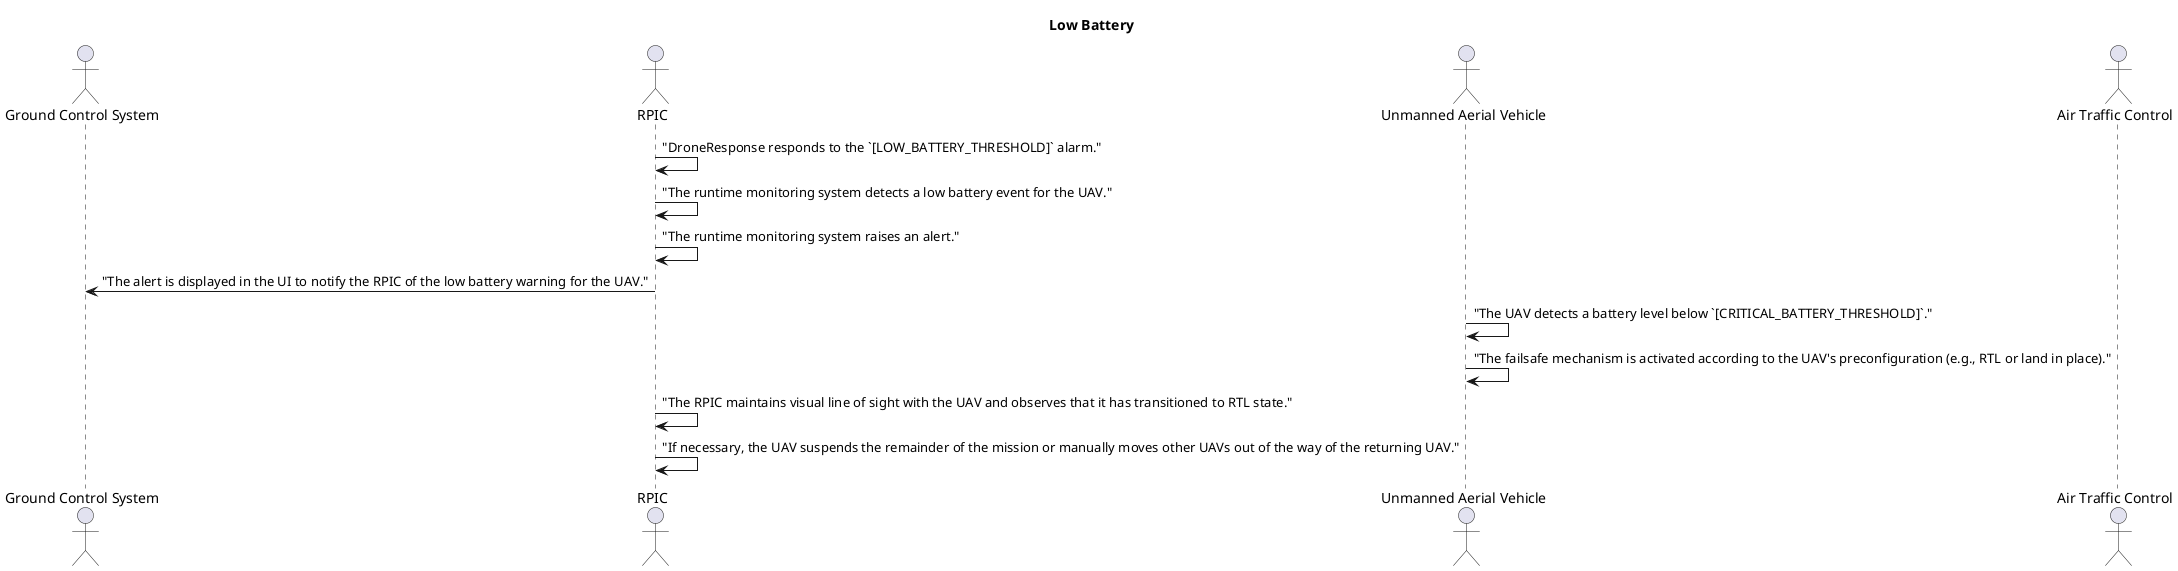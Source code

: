 @startuml
title "Low Battery"

actor "Ground Control System" as GCS
actor "RPIC" as RPIC
actor "Unmanned Aerial Vehicle" as UAV
actor "Air Traffic Control" as ATC

RPIC -> RPIC: "DroneResponse responds to the `[LOW_BATTERY_THRESHOLD]` alarm."
RPIC -> RPIC: "The runtime monitoring system detects a low battery event for the UAV."
RPIC -> RPIC: "The runtime monitoring system raises an alert."
RPIC -> GCS: "The alert is displayed in the UI to notify the RPIC of the low battery warning for the UAV."

UAV -> UAV: "The UAV detects a battery level below `[CRITICAL_BATTERY_THRESHOLD]`."
UAV -> UAV: "The failsafe mechanism is activated according to the UAV's preconfiguration (e.g., RTL or land in place)."

RPIC -> RPIC: "The RPIC maintains visual line of sight with the UAV and observes that it has transitioned to RTL state."
RPIC -> RPIC: "If necessary, the UAV suspends the remainder of the mission or manually moves other UAVs out of the way of the returning UAV."
@enduml
